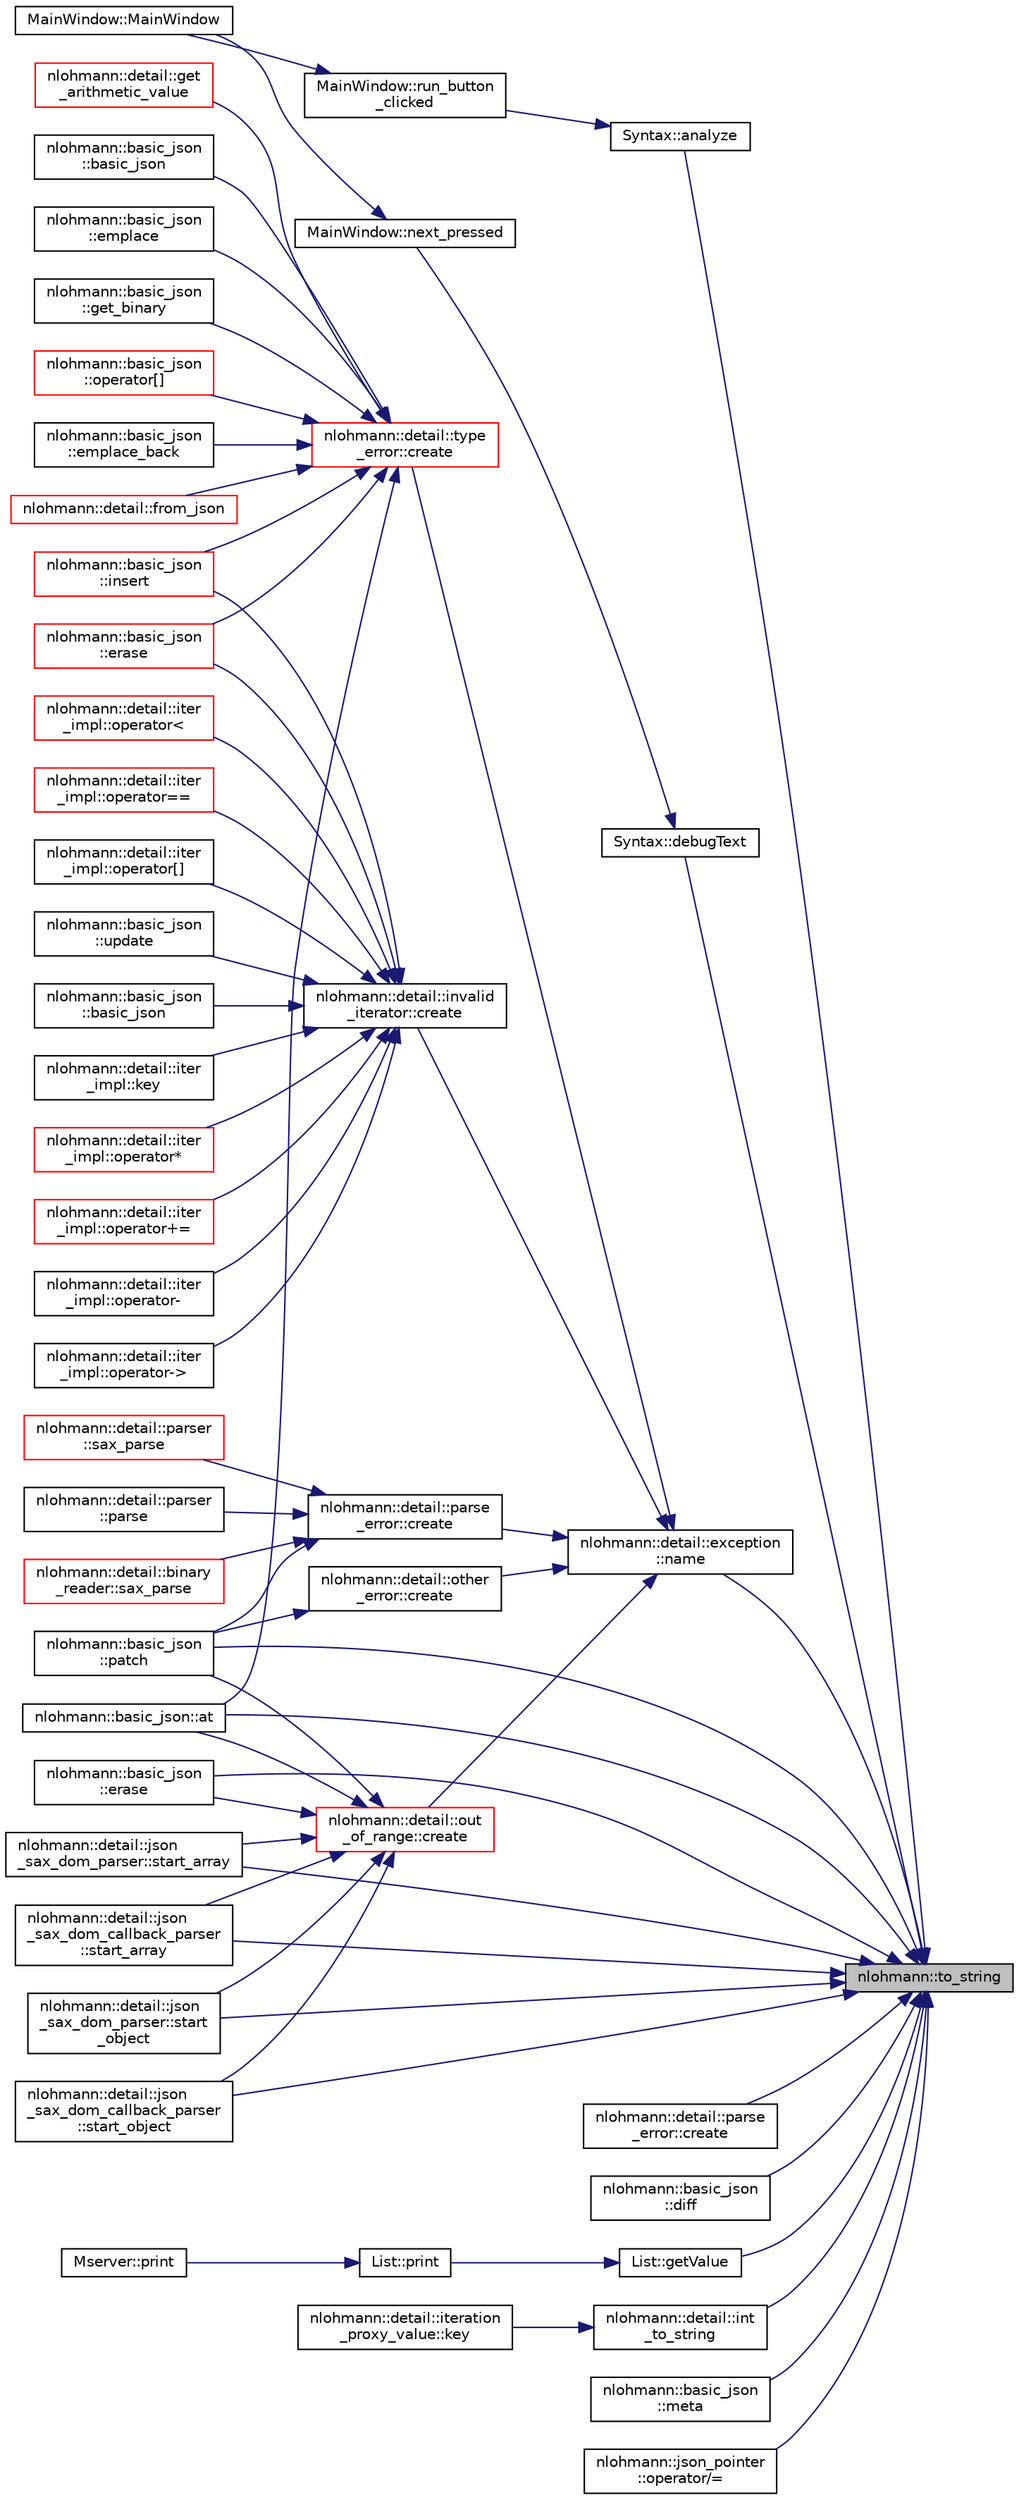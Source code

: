 digraph "nlohmann::to_string"
{
 // LATEX_PDF_SIZE
  edge [fontname="Helvetica",fontsize="10",labelfontname="Helvetica",labelfontsize="10"];
  node [fontname="Helvetica",fontsize="10",shape=record];
  rankdir="RL";
  Node1 [label="nlohmann::to_string",height=0.2,width=0.4,color="black", fillcolor="grey75", style="filled", fontcolor="black",tooltip="user-defined to_string function for JSON values"];
  Node1 -> Node2 [dir="back",color="midnightblue",fontsize="10",style="solid"];
  Node2 [label="Syntax::analyze",height=0.2,width=0.4,color="black", fillcolor="white", style="filled",URL="$classSyntax.html#a328ae9cdb72d859eb7bcd7e4e8f0bc8b",tooltip=" "];
  Node2 -> Node3 [dir="back",color="midnightblue",fontsize="10",style="solid"];
  Node3 [label="MainWindow::run_button\l_clicked",height=0.2,width=0.4,color="black", fillcolor="white", style="filled",URL="$classMainWindow.html#a24f1b378d5ef7b3f8b77717a8187f061",tooltip=" "];
  Node3 -> Node4 [dir="back",color="midnightblue",fontsize="10",style="solid"];
  Node4 [label="MainWindow::MainWindow",height=0.2,width=0.4,color="black", fillcolor="white", style="filled",URL="$classMainWindow.html#a34c4b4207b46d11a4100c9b19f0e81bb",tooltip="Generates the window with all its components."];
  Node1 -> Node5 [dir="back",color="midnightblue",fontsize="10",style="solid"];
  Node5 [label="nlohmann::basic_json::at",height=0.2,width=0.4,color="black", fillcolor="white", style="filled",URL="$classnlohmann_1_1basic__json.html#a5805a2f5a4f94bdff25423e7ba833ad2",tooltip="access specified array element with bounds checking"];
  Node1 -> Node6 [dir="back",color="midnightblue",fontsize="10",style="solid"];
  Node6 [label="nlohmann::detail::parse\l_error::create",height=0.2,width=0.4,color="black", fillcolor="white", style="filled",URL="$classnlohmann_1_1detail_1_1parse__error.html#a9fd60ad6bce80fd99686ad332faefd37",tooltip=" "];
  Node1 -> Node7 [dir="back",color="midnightblue",fontsize="10",style="solid"];
  Node7 [label="Syntax::debugText",height=0.2,width=0.4,color="black", fillcolor="white", style="filled",URL="$classSyntax.html#a537f8b6e711c89ddb1336821536f7546",tooltip=" "];
  Node7 -> Node8 [dir="back",color="midnightblue",fontsize="10",style="solid"];
  Node8 [label="MainWindow::next_pressed",height=0.2,width=0.4,color="black", fillcolor="white", style="filled",URL="$classMainWindow.html#a2d0c7e73108991e84bfaef4f30ef0382",tooltip=" "];
  Node8 -> Node4 [dir="back",color="midnightblue",fontsize="10",style="solid"];
  Node1 -> Node9 [dir="back",color="midnightblue",fontsize="10",style="solid"];
  Node9 [label="nlohmann::basic_json\l::diff",height=0.2,width=0.4,color="black", fillcolor="white", style="filled",URL="$classnlohmann_1_1basic__json.html#ac8305b8912441b11af77564542e6d93e",tooltip="creates a diff as a JSON patch"];
  Node1 -> Node10 [dir="back",color="midnightblue",fontsize="10",style="solid"];
  Node10 [label="nlohmann::basic_json\l::erase",height=0.2,width=0.4,color="black", fillcolor="white", style="filled",URL="$classnlohmann_1_1basic__json.html#a49a7ac46583c77094f96a7717597ff5f",tooltip="remove element from a JSON array given an index"];
  Node1 -> Node11 [dir="back",color="midnightblue",fontsize="10",style="solid"];
  Node11 [label="List::getValue",height=0.2,width=0.4,color="black", fillcolor="white", style="filled",URL="$classList.html#ac202b09bb323818e9085e4998438988d",tooltip=" "];
  Node11 -> Node12 [dir="back",color="midnightblue",fontsize="10",style="solid"];
  Node12 [label="List::print",height=0.2,width=0.4,color="black", fillcolor="white", style="filled",URL="$classList.html#a2ffef25cafd0dc10d9fc0e0609a2cd37",tooltip=" "];
  Node12 -> Node13 [dir="back",color="midnightblue",fontsize="10",style="solid"];
  Node13 [label="Mserver::print",height=0.2,width=0.4,color="black", fillcolor="white", style="filled",URL="$classMserver.html#add31754939d652467f196819a7e56945",tooltip=" "];
  Node1 -> Node14 [dir="back",color="midnightblue",fontsize="10",style="solid"];
  Node14 [label="nlohmann::detail::int\l_to_string",height=0.2,width=0.4,color="black", fillcolor="white", style="filled",URL="$namespacenlohmann_1_1detail.html#a3c45286b0a2f15ea0a756cb87a76cf9b",tooltip=" "];
  Node14 -> Node15 [dir="back",color="midnightblue",fontsize="10",style="solid"];
  Node15 [label="nlohmann::detail::iteration\l_proxy_value::key",height=0.2,width=0.4,color="black", fillcolor="white", style="filled",URL="$classnlohmann_1_1detail_1_1iteration__proxy__value.html#af2949ac0d70212738030bfda29c5bcc2",tooltip="return key of the iterator"];
  Node1 -> Node16 [dir="back",color="midnightblue",fontsize="10",style="solid"];
  Node16 [label="nlohmann::basic_json\l::meta",height=0.2,width=0.4,color="black", fillcolor="white", style="filled",URL="$classnlohmann_1_1basic__json.html#a651af45dd9d619a3e7524a95388ddb33",tooltip="returns version information on the library"];
  Node1 -> Node17 [dir="back",color="midnightblue",fontsize="10",style="solid"];
  Node17 [label="nlohmann::detail::exception\l::name",height=0.2,width=0.4,color="black", fillcolor="white", style="filled",URL="$classnlohmann_1_1detail_1_1exception.html#abf41a7e9178356314082284e6cfea278",tooltip=" "];
  Node17 -> Node18 [dir="back",color="midnightblue",fontsize="10",style="solid"];
  Node18 [label="nlohmann::detail::parse\l_error::create",height=0.2,width=0.4,color="black", fillcolor="white", style="filled",URL="$classnlohmann_1_1detail_1_1parse__error.html#a137ea4d27de45d8a844fd13451d40f3d",tooltip="create a parse error exception"];
  Node18 -> Node19 [dir="back",color="midnightblue",fontsize="10",style="solid"];
  Node19 [label="nlohmann::detail::parser\l::parse",height=0.2,width=0.4,color="black", fillcolor="white", style="filled",URL="$classnlohmann_1_1detail_1_1parser.html#a75fb9145ea85f1ad9cc14f61981e1111",tooltip="public parser interface"];
  Node18 -> Node20 [dir="back",color="midnightblue",fontsize="10",style="solid"];
  Node20 [label="nlohmann::basic_json\l::patch",height=0.2,width=0.4,color="black", fillcolor="white", style="filled",URL="$classnlohmann_1_1basic__json.html#a71a1bdafcb0f849479622e9acc8f825b",tooltip="applies a JSON patch"];
  Node18 -> Node21 [dir="back",color="midnightblue",fontsize="10",style="solid"];
  Node21 [label="nlohmann::detail::binary\l_reader::sax_parse",height=0.2,width=0.4,color="red", fillcolor="white", style="filled",URL="$classnlohmann_1_1detail_1_1binary__reader.html#ab4afd9ee276bbb15a0f898061aad94dd",tooltip=" "];
  Node18 -> Node31 [dir="back",color="midnightblue",fontsize="10",style="solid"];
  Node31 [label="nlohmann::detail::parser\l::sax_parse",height=0.2,width=0.4,color="red", fillcolor="white", style="filled",URL="$classnlohmann_1_1detail_1_1parser.html#a073b8313a5194aac3a7d5da0d935788c",tooltip=" "];
  Node17 -> Node33 [dir="back",color="midnightblue",fontsize="10",style="solid"];
  Node33 [label="nlohmann::detail::invalid\l_iterator::create",height=0.2,width=0.4,color="black", fillcolor="white", style="filled",URL="$classnlohmann_1_1detail_1_1invalid__iterator.html#a4e849260a3caa1b288c7e619130c6c09",tooltip=" "];
  Node33 -> Node34 [dir="back",color="midnightblue",fontsize="10",style="solid"];
  Node34 [label="nlohmann::basic_json\l::basic_json",height=0.2,width=0.4,color="black", fillcolor="white", style="filled",URL="$classnlohmann_1_1basic__json.html#a3fb693444043639e08ff7be62410b137",tooltip="construct a JSON container given an iterator range"];
  Node33 -> Node35 [dir="back",color="midnightblue",fontsize="10",style="solid"];
  Node35 [label="nlohmann::basic_json\l::erase",height=0.2,width=0.4,color="red", fillcolor="white", style="filled",URL="$classnlohmann_1_1basic__json.html#a0d0f5fb6f22126f7e3803dd7cdf7030f",tooltip="remove element given an iterator"];
  Node33 -> Node37 [dir="back",color="midnightblue",fontsize="10",style="solid"];
  Node37 [label="nlohmann::basic_json\l::insert",height=0.2,width=0.4,color="red", fillcolor="white", style="filled",URL="$classnlohmann_1_1basic__json.html#ac6be8bd68e9dffd793846e0f0b239d62",tooltip="inserts element"];
  Node33 -> Node39 [dir="back",color="midnightblue",fontsize="10",style="solid"];
  Node39 [label="nlohmann::detail::iter\l_impl::key",height=0.2,width=0.4,color="black", fillcolor="white", style="filled",URL="$classnlohmann_1_1detail_1_1iter__impl.html#a15dfb2744fed2ef40c12a9e9a20d6dbc",tooltip="return the key of an object iterator"];
  Node33 -> Node40 [dir="back",color="midnightblue",fontsize="10",style="solid"];
  Node40 [label="nlohmann::detail::iter\l_impl::operator*",height=0.2,width=0.4,color="red", fillcolor="white", style="filled",URL="$classnlohmann_1_1detail_1_1iter__impl.html#a5ca57856d9bba54a5fc51cee891de827",tooltip="return a reference to the value pointed to by the iterator"];
  Node33 -> Node42 [dir="back",color="midnightblue",fontsize="10",style="solid"];
  Node42 [label="nlohmann::detail::iter\l_impl::operator+=",height=0.2,width=0.4,color="red", fillcolor="white", style="filled",URL="$classnlohmann_1_1detail_1_1iter__impl.html#a3eef94f9d167046e7f773aeb6b78090c",tooltip="add to iterator"];
  Node33 -> Node44 [dir="back",color="midnightblue",fontsize="10",style="solid"];
  Node44 [label="nlohmann::detail::iter\l_impl::operator-",height=0.2,width=0.4,color="black", fillcolor="white", style="filled",URL="$classnlohmann_1_1detail_1_1iter__impl.html#a49bf3e708a9c1c88c415011735962d06",tooltip="return difference"];
  Node33 -> Node45 [dir="back",color="midnightblue",fontsize="10",style="solid"];
  Node45 [label="nlohmann::detail::iter\l_impl::operator-\>",height=0.2,width=0.4,color="black", fillcolor="white", style="filled",URL="$classnlohmann_1_1detail_1_1iter__impl.html#a6da3d2b34528aff328f3dcb513076dec",tooltip="dereference the iterator"];
  Node33 -> Node46 [dir="back",color="midnightblue",fontsize="10",style="solid"];
  Node46 [label="nlohmann::detail::iter\l_impl::operator\<",height=0.2,width=0.4,color="red", fillcolor="white", style="filled",URL="$classnlohmann_1_1detail_1_1iter__impl.html#a0d14cd76203e00bdcef6a64a5d055cc7",tooltip="comparison: smaller"];
  Node33 -> Node48 [dir="back",color="midnightblue",fontsize="10",style="solid"];
  Node48 [label="nlohmann::detail::iter\l_impl::operator==",height=0.2,width=0.4,color="red", fillcolor="white", style="filled",URL="$classnlohmann_1_1detail_1_1iter__impl.html#a2b592605b63ae7f5401996ffa3b14393",tooltip="comparison: equal"];
  Node33 -> Node50 [dir="back",color="midnightblue",fontsize="10",style="solid"];
  Node50 [label="nlohmann::detail::iter\l_impl::operator[]",height=0.2,width=0.4,color="black", fillcolor="white", style="filled",URL="$classnlohmann_1_1detail_1_1iter__impl.html#ac0b9276f1102ed4b9cd3f5f56287e3ce",tooltip="access to successor"];
  Node33 -> Node51 [dir="back",color="midnightblue",fontsize="10",style="solid"];
  Node51 [label="nlohmann::basic_json\l::update",height=0.2,width=0.4,color="black", fillcolor="white", style="filled",URL="$classnlohmann_1_1basic__json.html#a0dbd5c8bdff3d633ff6d1d373297b777",tooltip="updates a JSON object from another object, overwriting existing keys"];
  Node17 -> Node52 [dir="back",color="midnightblue",fontsize="10",style="solid"];
  Node52 [label="nlohmann::detail::type\l_error::create",height=0.2,width=0.4,color="red", fillcolor="white", style="filled",URL="$classnlohmann_1_1detail_1_1type__error.html#aecc083aea4b698c33d042670ba50c10f",tooltip=" "];
  Node52 -> Node5 [dir="back",color="midnightblue",fontsize="10",style="solid"];
  Node52 -> Node53 [dir="back",color="midnightblue",fontsize="10",style="solid"];
  Node53 [label="nlohmann::basic_json\l::basic_json",height=0.2,width=0.4,color="black", fillcolor="white", style="filled",URL="$classnlohmann_1_1basic__json.html#a6b3135f51d4e240e541af2f9d0b16ad9",tooltip="create a container (array or object) from an initializer list"];
  Node52 -> Node54 [dir="back",color="midnightblue",fontsize="10",style="solid"];
  Node54 [label="nlohmann::basic_json\l::emplace",height=0.2,width=0.4,color="black", fillcolor="white", style="filled",URL="$classnlohmann_1_1basic__json.html#ae3866ccade11e7b73902169714363f21",tooltip="add an object to an object if key does not exist"];
  Node52 -> Node55 [dir="back",color="midnightblue",fontsize="10",style="solid"];
  Node55 [label="nlohmann::basic_json\l::emplace_back",height=0.2,width=0.4,color="black", fillcolor="white", style="filled",URL="$classnlohmann_1_1basic__json.html#a58837bac1c40038dcb07f437a02735da",tooltip="add an object to an array"];
  Node52 -> Node35 [dir="back",color="midnightblue",fontsize="10",style="solid"];
  Node52 -> Node56 [dir="back",color="midnightblue",fontsize="10",style="solid"];
  Node56 [label="nlohmann::detail::from_json",height=0.2,width=0.4,color="red", fillcolor="white", style="filled",URL="$namespacenlohmann_1_1detail.html#a1f0395aad0fe853a4539288749d3a603",tooltip=" "];
  Node52 -> Node58 [dir="back",color="midnightblue",fontsize="10",style="solid"];
  Node58 [label="nlohmann::detail::get\l_arithmetic_value",height=0.2,width=0.4,color="red", fillcolor="white", style="filled",URL="$namespacenlohmann_1_1detail.html#a85955b9c6dd31846e4b8e891f78614b6",tooltip=" "];
  Node52 -> Node60 [dir="back",color="midnightblue",fontsize="10",style="solid"];
  Node60 [label="nlohmann::basic_json\l::get_binary",height=0.2,width=0.4,color="black", fillcolor="white", style="filled",URL="$classnlohmann_1_1basic__json.html#a76403180c973eb50c39948ed7b931d7d",tooltip=" "];
  Node52 -> Node37 [dir="back",color="midnightblue",fontsize="10",style="solid"];
  Node52 -> Node61 [dir="back",color="midnightblue",fontsize="10",style="solid"];
  Node61 [label="nlohmann::basic_json\l::operator[]",height=0.2,width=0.4,color="red", fillcolor="white", style="filled",URL="$classnlohmann_1_1basic__json.html#a05c86efa156004b090258c1469eab3fd",tooltip="access specified array element"];
  Node17 -> Node74 [dir="back",color="midnightblue",fontsize="10",style="solid"];
  Node74 [label="nlohmann::detail::out\l_of_range::create",height=0.2,width=0.4,color="red", fillcolor="white", style="filled",URL="$classnlohmann_1_1detail_1_1out__of__range.html#a3f6d82a6f967c4728a1ec735a7867073",tooltip=" "];
  Node74 -> Node5 [dir="back",color="midnightblue",fontsize="10",style="solid"];
  Node74 -> Node10 [dir="back",color="midnightblue",fontsize="10",style="solid"];
  Node74 -> Node20 [dir="back",color="midnightblue",fontsize="10",style="solid"];
  Node74 -> Node77 [dir="back",color="midnightblue",fontsize="10",style="solid"];
  Node77 [label="nlohmann::detail::json\l_sax_dom_parser::start_array",height=0.2,width=0.4,color="black", fillcolor="white", style="filled",URL="$classnlohmann_1_1detail_1_1json__sax__dom__parser.html#a056b895d011efaf48ea096c024aca0d4",tooltip=" "];
  Node74 -> Node78 [dir="back",color="midnightblue",fontsize="10",style="solid"];
  Node78 [label="nlohmann::detail::json\l_sax_dom_callback_parser\l::start_array",height=0.2,width=0.4,color="black", fillcolor="white", style="filled",URL="$classnlohmann_1_1detail_1_1json__sax__dom__callback__parser.html#a5255b98ba8282e3625968f91cff9d3d0",tooltip=" "];
  Node74 -> Node79 [dir="back",color="midnightblue",fontsize="10",style="solid"];
  Node79 [label="nlohmann::detail::json\l_sax_dom_parser::start\l_object",height=0.2,width=0.4,color="black", fillcolor="white", style="filled",URL="$classnlohmann_1_1detail_1_1json__sax__dom__parser.html#a9929b4cc92d471c49bd0a92802629f90",tooltip=" "];
  Node74 -> Node80 [dir="back",color="midnightblue",fontsize="10",style="solid"];
  Node80 [label="nlohmann::detail::json\l_sax_dom_callback_parser\l::start_object",height=0.2,width=0.4,color="black", fillcolor="white", style="filled",URL="$classnlohmann_1_1detail_1_1json__sax__dom__callback__parser.html#a040e60243cc7c18a6078c6b83cdb4a81",tooltip=" "];
  Node17 -> Node81 [dir="back",color="midnightblue",fontsize="10",style="solid"];
  Node81 [label="nlohmann::detail::other\l_error::create",height=0.2,width=0.4,color="black", fillcolor="white", style="filled",URL="$classnlohmann_1_1detail_1_1other__error.html#a87e8ab894e8c85c0d97a0919782d3683",tooltip=" "];
  Node81 -> Node20 [dir="back",color="midnightblue",fontsize="10",style="solid"];
  Node1 -> Node82 [dir="back",color="midnightblue",fontsize="10",style="solid"];
  Node82 [label="nlohmann::json_pointer\l::operator/=",height=0.2,width=0.4,color="black", fillcolor="white", style="filled",URL="$classnlohmann_1_1json__pointer.html#a7de51480324eb1c5a89ed552cd699875",tooltip="append an array index at the end of this JSON pointer"];
  Node1 -> Node20 [dir="back",color="midnightblue",fontsize="10",style="solid"];
  Node1 -> Node77 [dir="back",color="midnightblue",fontsize="10",style="solid"];
  Node1 -> Node78 [dir="back",color="midnightblue",fontsize="10",style="solid"];
  Node1 -> Node79 [dir="back",color="midnightblue",fontsize="10",style="solid"];
  Node1 -> Node80 [dir="back",color="midnightblue",fontsize="10",style="solid"];
}
